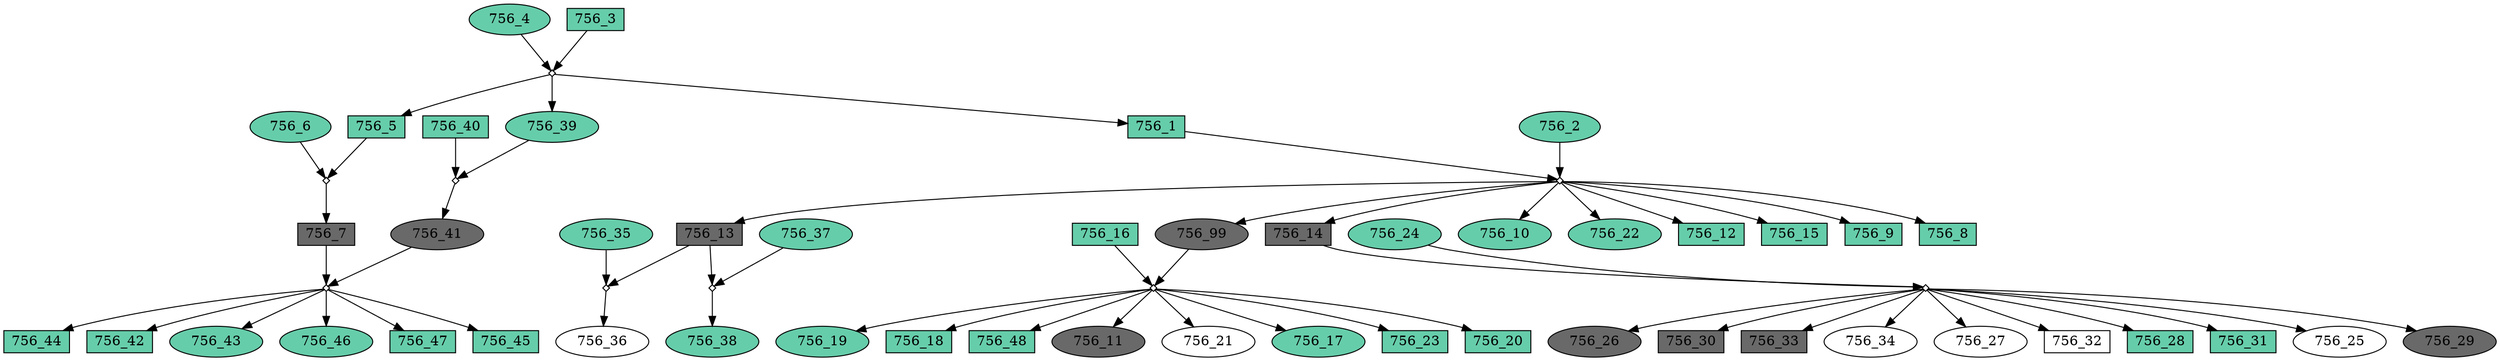 digraph {
	"756_10" [shape=box fillcolor=aquamarine3 fontcolor=black height=0.3 regular=0 shape=ellipse style=filled width=0.5]
	"756_1x756_2" -> "756_10"
	"756_22" [shape=box fillcolor=aquamarine3 fontcolor=black height=0.3 regular=0 shape=ellipse style=filled width=0.5]
	"756_1x756_2" -> "756_22"
	"756_1" [shape=box fillcolor=aquamarine3 fontcolor=black height=0.3 regular=0 shape=box style=filled width=0.5]
	"756_3x756_4" -> "756_1"
	"756_1" -> "756_1x756_2"
	"756_12" [shape=box fillcolor=aquamarine3 fontcolor=black height=0.3 regular=0 shape=box style=filled width=0.5]
	"756_1x756_2" -> "756_12"
	"756_15" [shape=box fillcolor=aquamarine3 fontcolor=black height=0.3 regular=0 shape=box style=filled width=0.5]
	"756_1x756_2" -> "756_15"
	"756_27" [shape=box fillcolor=white fontcolor=black height=0.3 regular=0 shape=ellipse style=filled width=0.5]
	"756_14x756_24" -> "756_27"
	"756_24" [shape=box fillcolor=aquamarine3 fontcolor=black height=0.3 regular=0 shape=ellipse style=filled width=0.5]
	"756_24" -> "756_14x756_24"
	"756_23" [shape=box fillcolor=aquamarine3 fontcolor=black height=0.3 regular=0 shape=box style=filled width=0.5]
	"756_16x756_99" -> "756_23"
	"756_20" [shape=box fillcolor=aquamarine3 fontcolor=black height=0.3 regular=0 shape=box style=filled width=0.5]
	"756_16x756_99" -> "756_20"
	"756_19" [shape=box fillcolor=aquamarine3 fontcolor=black height=0.3 regular=0 shape=ellipse style=filled width=0.5]
	"756_16x756_99" -> "756_19"
	"756_18" [shape=box fillcolor=aquamarine3 fontcolor=black height=0.3 regular=0 shape=box style=filled width=0.5]
	"756_16x756_99" -> "756_18"
	"756_2" [shape=box fillcolor=aquamarine3 fontcolor=black height=0.3 regular=0 shape=ellipse style=filled width=0.5]
	"756_2" -> "756_1x756_2"
	"756_40" [shape=box fillcolor=aquamarine3 fontcolor=black height=0.3 regular=0 shape=box style=filled width=0.5]
	"756_40" -> "756_40x756_39"
	"756_32" [shape=box fillcolor=white fontcolor=black height=0.3 regular=0 shape=box style=filled width=0.5]
	"756_14x756_24" -> "756_32"
	"756_4" [shape=box fillcolor=aquamarine3 fontcolor=black height=0.3 regular=0 shape=ellipse style=filled width=0.5]
	"756_4" -> "756_3x756_4"
	"756_28" [shape=box fillcolor=aquamarine3 fontcolor=black height=0.3 regular=0 shape=box style=filled width=0.5]
	"756_14x756_24" -> "756_28"
	"756_31" [shape=box fillcolor=aquamarine3 fontcolor=black height=0.3 regular=0 shape=box style=filled width=0.5]
	"756_14x756_24" -> "756_31"
	"756_35" [shape=box fillcolor=aquamarine3 fontcolor=black height=0.3 regular=0 shape=ellipse style=filled width=0.5]
	"756_35" -> "756_13x756_35"
	"756_9" [shape=box fillcolor=aquamarine3 fontcolor=black height=0.3 regular=0 shape=box style=filled width=0.5]
	"756_1x756_2" -> "756_9"
	"756_37" [shape=box fillcolor=aquamarine3 fontcolor=black height=0.3 regular=0 shape=ellipse style=filled width=0.5]
	"756_37" -> "756_13x756_37"
	"756_38" [shape=box fillcolor=aquamarine3 fontcolor=black height=0.3 regular=0 shape=ellipse style=filled width=0.5]
	"756_13x756_37" -> "756_38"
	"756_43" [shape=box fillcolor=aquamarine3 fontcolor=black height=0.3 regular=0 shape=ellipse style=filled width=0.5]
	"756_7x756_41" -> "756_43"
	"756_8" [shape=box fillcolor=aquamarine3 fontcolor=black height=0.3 regular=0 shape=box style=filled width=0.5]
	"756_1x756_2" -> "756_8"
	"756_13" [shape=box fillcolor=dimgrey fontcolor=black height=0.3 regular=0 shape=box style=filled width=0.5]
	"756_1x756_2" -> "756_13"
	"756_13" -> "756_13x756_37"
	"756_13" -> "756_13x756_35"
	"756_41" [shape=box fillcolor=dimgrey fontcolor=black height=0.3 regular=0 shape=ellipse style=filled width=0.5]
	"756_40x756_39" -> "756_41"
	"756_41" -> "756_7x756_41"
	"756_6" [shape=box fillcolor=aquamarine3 fontcolor=black height=0.3 regular=0 shape=ellipse style=filled width=0.5]
	"756_6" -> "756_5x756_6"
	"756_99" [shape=box fillcolor=dimgrey fontcolor=black height=0.3 regular=0 shape=ellipse style=filled width=0.5]
	"756_1x756_2" -> "756_99"
	"756_99" -> "756_16x756_99"
	"756_5" [shape=box fillcolor=aquamarine3 fontcolor=black height=0.3 regular=0 shape=box style=filled width=0.5]
	"756_3x756_4" -> "756_5"
	"756_5" -> "756_5x756_6"
	"756_3" [shape=box fillcolor=aquamarine3 fontcolor=black height=0.3 regular=0 shape=box style=filled width=0.5]
	"756_3" -> "756_3x756_4"
	"756_39" [shape=box fillcolor=aquamarine3 fontcolor=black height=0.3 regular=0 shape=ellipse style=filled width=0.5]
	"756_3x756_4" -> "756_39"
	"756_39" -> "756_40x756_39"
	"756_36" [shape=box fillcolor=white fontcolor=black height=0.3 regular=0 shape=ellipse style=filled width=0.5]
	"756_13x756_35" -> "756_36"
	"756_46" [shape=box fillcolor=aquamarine3 fontcolor=black height=0.3 regular=0 shape=ellipse style=filled width=0.5]
	"756_7x756_41" -> "756_46"
	"756_48" [shape=box fillcolor=aquamarine3 fontcolor=black height=0.3 regular=0 shape=box style=filled width=0.5]
	"756_16x756_99" -> "756_48"
	"756_47" [shape=box fillcolor=aquamarine3 fontcolor=black height=0.3 regular=0 shape=box style=filled width=0.5]
	"756_7x756_41" -> "756_47"
	"756_25" [shape=box fillcolor=white fontcolor=black height=0.3 regular=0 shape=ellipse style=filled width=0.5]
	"756_14x756_24" -> "756_25"
	"756_29" [shape=box fillcolor=dimgrey fontcolor=black height=0.3 regular=0 shape=ellipse style=filled width=0.5]
	"756_14x756_24" -> "756_29"
	"756_26" [shape=box fillcolor=dimgrey fontcolor=black height=0.3 regular=0 shape=ellipse style=filled width=0.5]
	"756_14x756_24" -> "756_26"
	"756_30" [shape=box fillcolor=dimgrey fontcolor=black height=0.3 regular=0 shape=box style=filled width=0.5]
	"756_14x756_24" -> "756_30"
	"756_11" [shape=box fillcolor=dimgrey fontcolor=black height=0.3 regular=0 shape=ellipse style=filled width=0.5]
	"756_16x756_99" -> "756_11"
	"756_45" [shape=box fillcolor=aquamarine3 fontcolor=black height=0.3 regular=0 shape=box style=filled width=0.5]
	"756_7x756_41" -> "756_45"
	"756_44" [shape=box fillcolor=aquamarine3 fontcolor=black height=0.3 regular=0 shape=box style=filled width=0.5]
	"756_7x756_41" -> "756_44"
	"756_21" [shape=box fillcolor=white fontcolor=black height=0.3 regular=0 shape=ellipse style=filled width=0.5]
	"756_16x756_99" -> "756_21"
	"756_33" [shape=box fillcolor=dimgrey fontcolor=black height=0.3 regular=0 shape=box style=filled width=0.5]
	"756_14x756_24" -> "756_33"
	"756_16" [shape=box fillcolor=aquamarine3 fontcolor=black height=0.3 regular=0 shape=box style=filled width=0.5]
	"756_16" -> "756_16x756_99"
	"756_42" [shape=box fillcolor=aquamarine3 fontcolor=black height=0.3 regular=0 shape=box style=filled width=0.5]
	"756_7x756_41" -> "756_42"
	"756_14" [shape=box fillcolor=dimgrey fontcolor=black height=0.3 regular=0 shape=box style=filled width=0.5]
	"756_1x756_2" -> "756_14"
	"756_14" -> "756_14x756_24"
	"756_34" [shape=box fillcolor=white fontcolor=black height=0.3 regular=0 shape=ellipse style=filled width=0.5]
	"756_14x756_24" -> "756_34"
	"756_17" [shape=box fillcolor=aquamarine3 fontcolor=black height=0.3 regular=0 shape=ellipse style=filled width=0.5]
	"756_16x756_99" -> "756_17"
	"756_7" [shape=box fillcolor=dimgrey fontcolor=black height=0.3 regular=0 shape=box style=filled width=0.5]
	"756_5x756_6" -> "756_7"
	"756_7" -> "756_7x756_41"
	"756_1x756_2" [label="" height=.1 shape=diamond width=.1]
	"756_7x756_41" [label="" height=.1 shape=diamond width=.1]
	"756_13x756_37" [label="" height=.1 shape=diamond width=.1]
	"756_13x756_35" [label="" height=.1 shape=diamond width=.1]
	"756_3x756_4" [label="" height=.1 shape=diamond width=.1]
	"756_5x756_6" [label="" height=.1 shape=diamond width=.1]
	"756_40x756_39" [label="" height=.1 shape=diamond width=.1]
	"756_16x756_99" [label="" height=.1 shape=diamond width=.1]
	"756_14x756_24" [label="" height=.1 shape=diamond width=.1]
}
